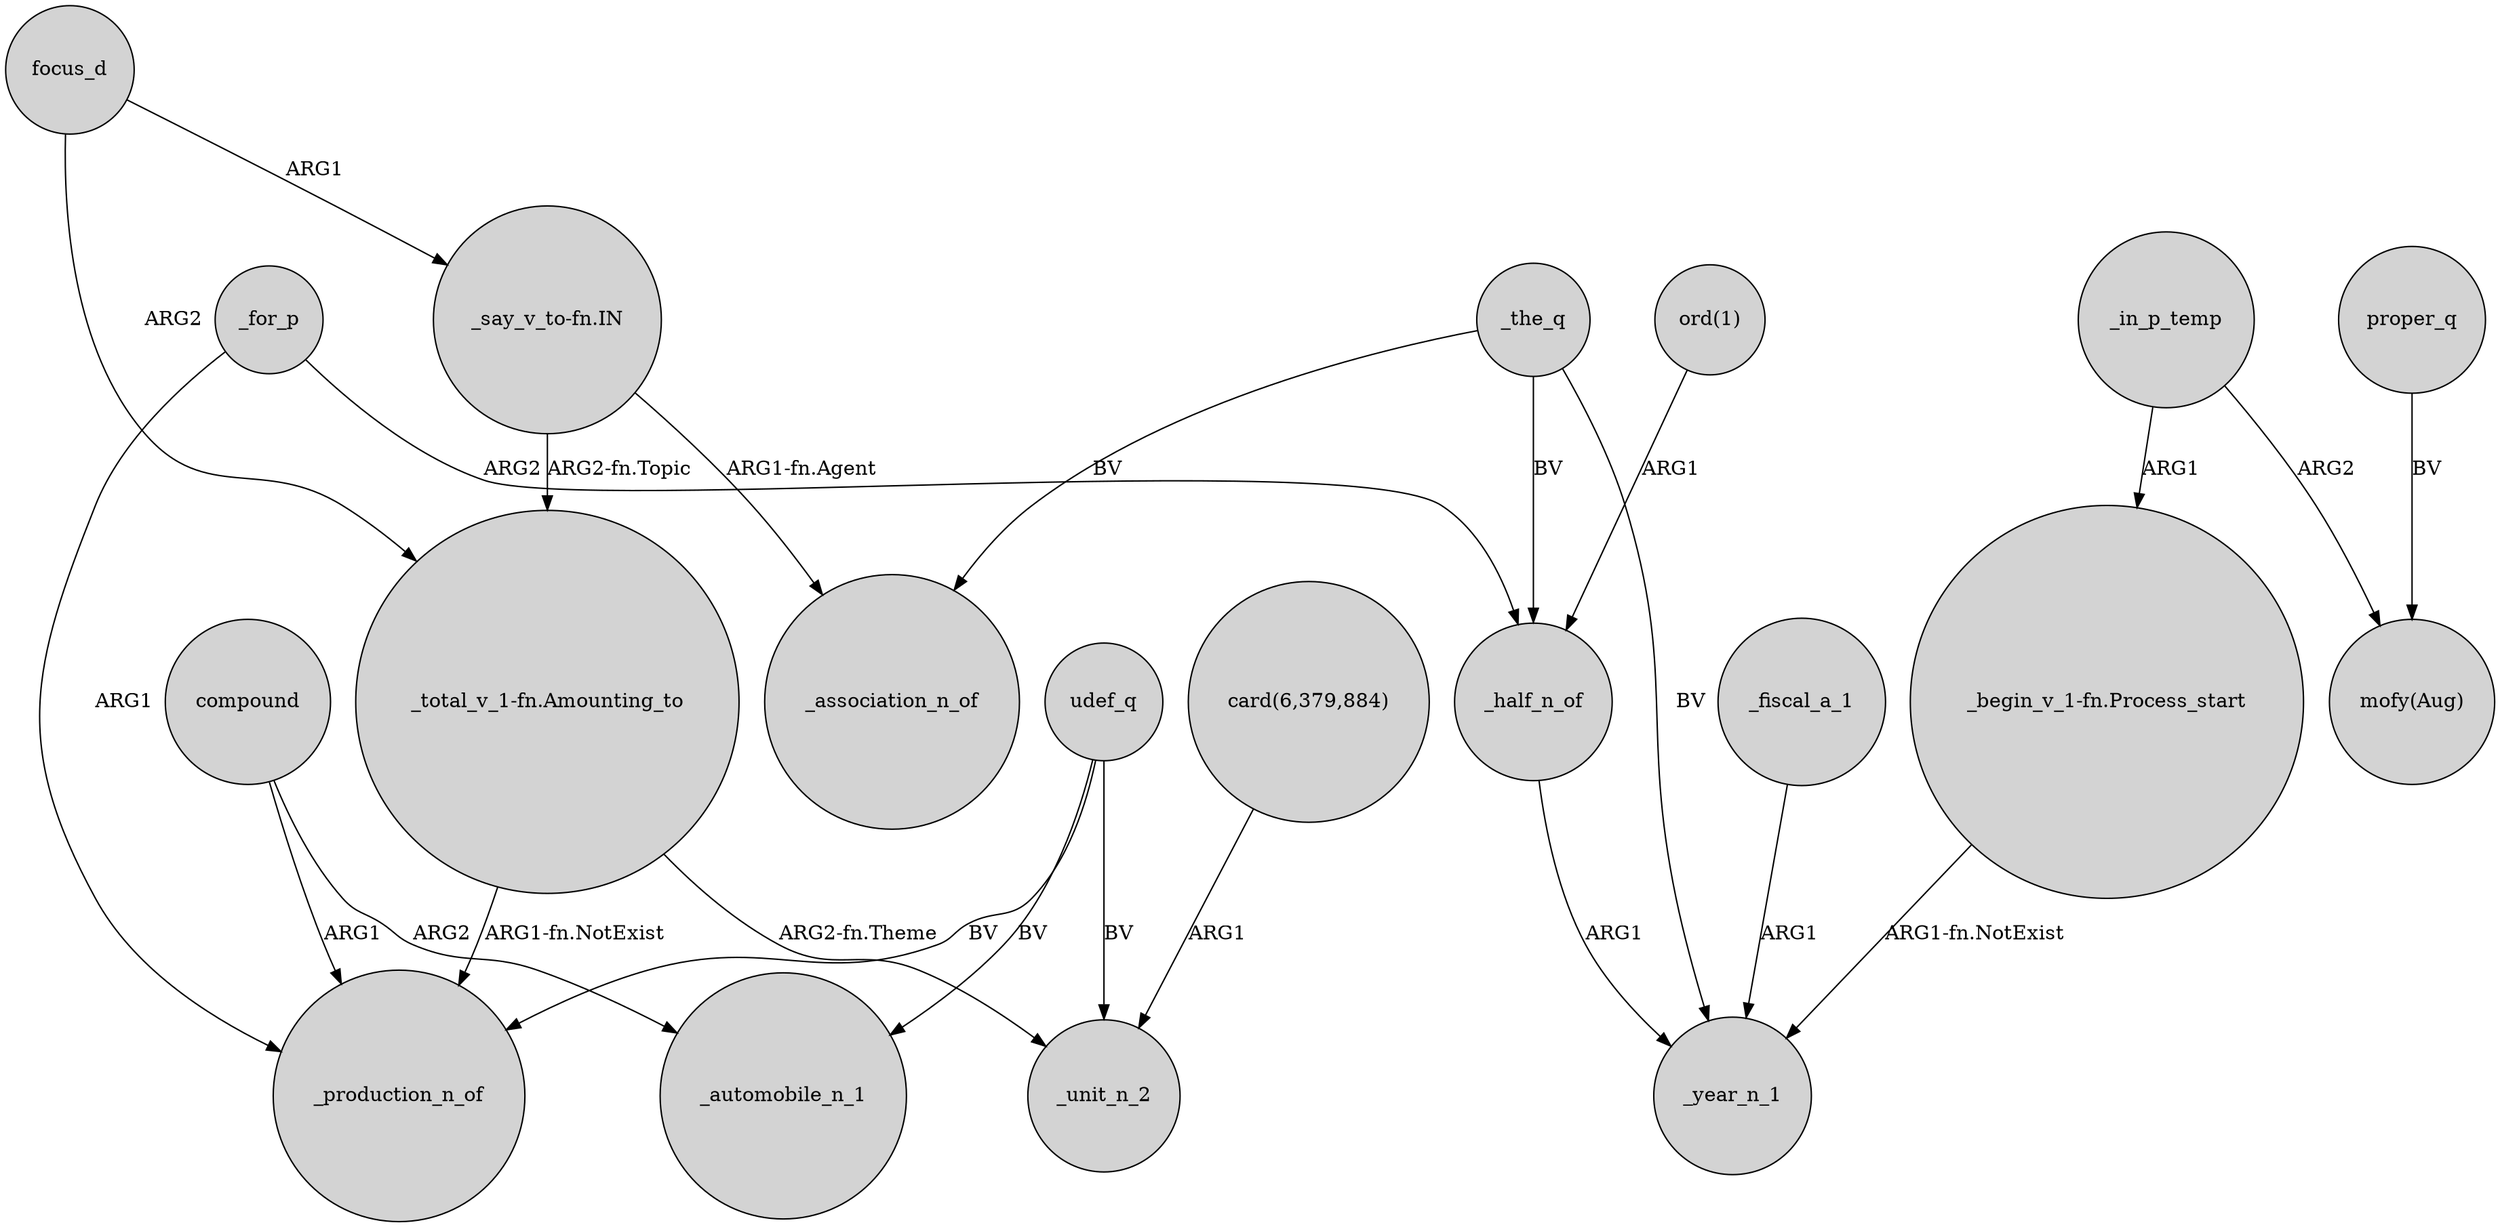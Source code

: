 digraph {
	node [shape=circle style=filled]
	udef_q -> _production_n_of [label=BV]
	compound -> _production_n_of [label=ARG1]
	"_total_v_1-fn.Amounting_to" -> _production_n_of [label="ARG1-fn.NotExist"]
	udef_q -> _automobile_n_1 [label=BV]
	"card(6,379,884)" -> _unit_n_2 [label=ARG1]
	_for_p -> _production_n_of [label=ARG1]
	"_total_v_1-fn.Amounting_to" -> _unit_n_2 [label="ARG2-fn.Theme"]
	focus_d -> "_total_v_1-fn.Amounting_to" [label=ARG2]
	"_begin_v_1-fn.Process_start" -> _year_n_1 [label="ARG1-fn.NotExist"]
	"ord(1)" -> _half_n_of [label=ARG1]
	_in_p_temp -> "mofy(Aug)" [label=ARG2]
	compound -> _automobile_n_1 [label=ARG2]
	_in_p_temp -> "_begin_v_1-fn.Process_start" [label=ARG1]
	proper_q -> "mofy(Aug)" [label=BV]
	_the_q -> _association_n_of [label=BV]
	_the_q -> _year_n_1 [label=BV]
	_half_n_of -> _year_n_1 [label=ARG1]
	_the_q -> _half_n_of [label=BV]
	_fiscal_a_1 -> _year_n_1 [label=ARG1]
	"_say_v_to-fn.IN" -> "_total_v_1-fn.Amounting_to" [label="ARG2-fn.Topic"]
	"_say_v_to-fn.IN" -> _association_n_of [label="ARG1-fn.Agent"]
	udef_q -> _unit_n_2 [label=BV]
	_for_p -> _half_n_of [label=ARG2]
	focus_d -> "_say_v_to-fn.IN" [label=ARG1]
}
